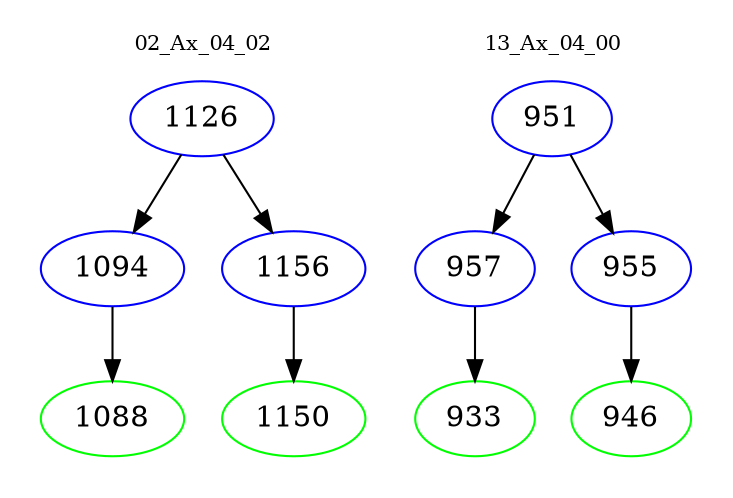 digraph{
subgraph cluster_0 {
color = white
label = "02_Ax_04_02";
fontsize=10;
T0_1126 [label="1126", color="blue"]
T0_1126 -> T0_1094 [color="black"]
T0_1094 [label="1094", color="blue"]
T0_1094 -> T0_1088 [color="black"]
T0_1088 [label="1088", color="green"]
T0_1126 -> T0_1156 [color="black"]
T0_1156 [label="1156", color="blue"]
T0_1156 -> T0_1150 [color="black"]
T0_1150 [label="1150", color="green"]
}
subgraph cluster_1 {
color = white
label = "13_Ax_04_00";
fontsize=10;
T1_951 [label="951", color="blue"]
T1_951 -> T1_957 [color="black"]
T1_957 [label="957", color="blue"]
T1_957 -> T1_933 [color="black"]
T1_933 [label="933", color="green"]
T1_951 -> T1_955 [color="black"]
T1_955 [label="955", color="blue"]
T1_955 -> T1_946 [color="black"]
T1_946 [label="946", color="green"]
}
}
